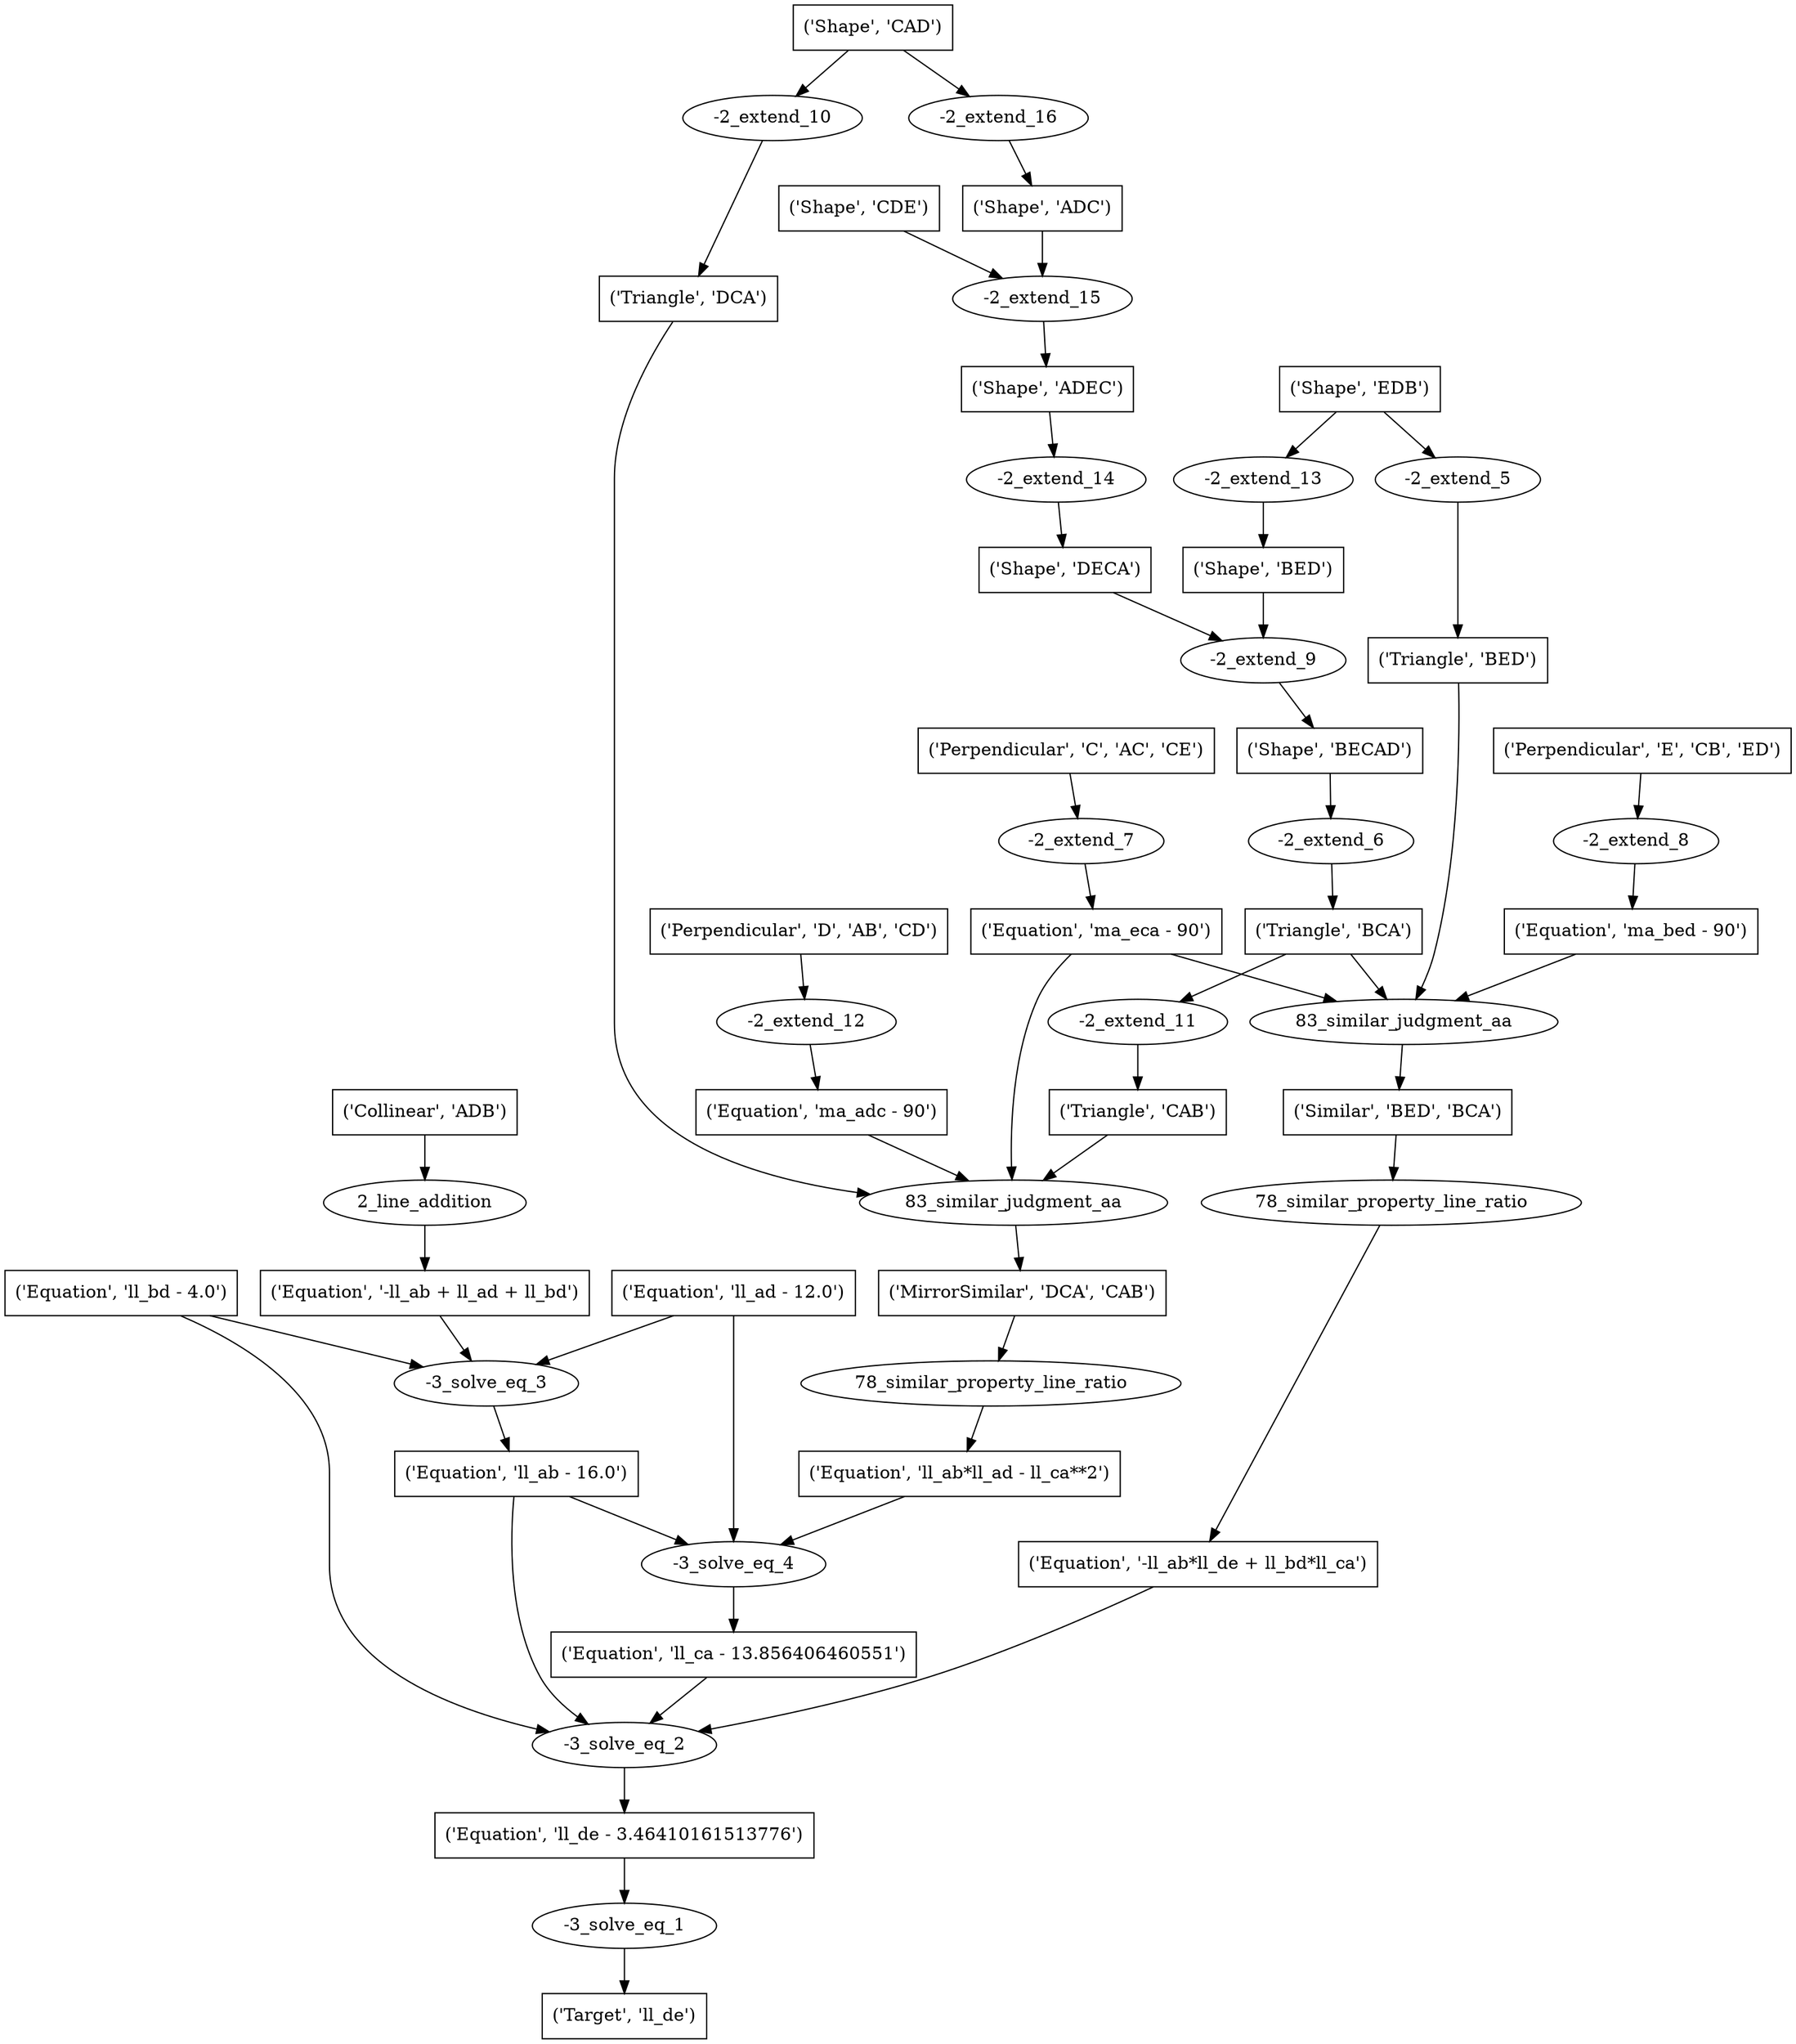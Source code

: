 digraph 86 {
	0 [label="('Target', 'll_de')" shape=box]
	1 [label="-3_solve_eq_1"]
	1 -> 0
	2 [label="('Equation', 'll_de - 3.46410161513776')" shape=box]
	2 -> 1
	3 [label="-3_solve_eq_2"]
	3 -> 2
	4 [label="('Equation', 'll_bd - 4.0')" shape=box]
	4 -> 3
	5 [label="('Equation', 'll_ab - 16.0')" shape=box]
	5 -> 3
	6 [label="('Equation', '-ll_ab*ll_de + ll_bd*ll_ca')" shape=box]
	6 -> 3
	7 [label="('Equation', 'll_ca - 13.856406460551')" shape=box]
	7 -> 3
	8 [label="-3_solve_eq_3"]
	8 -> 5
	9 [label="('Equation', 'll_ad - 12.0')" shape=box]
	9 -> 8
	4 -> 8
	10 [label="('Equation', '-ll_ab + ll_ad + ll_bd')" shape=box]
	10 -> 8
	11 [label="78_similar_property_line_ratio"]
	11 -> 6
	12 [label="('Similar', 'BED', 'BCA')" shape=box]
	12 -> 11
	13 [label="-3_solve_eq_4"]
	13 -> 7
	9 -> 13
	5 -> 13
	14 [label="('Equation', 'll_ab*ll_ad - ll_ca**2')" shape=box]
	14 -> 13
	15 [label="2_line_addition"]
	15 -> 10
	16 [label="('Collinear', 'ADB')" shape=box]
	16 -> 15
	17 [label="83_similar_judgment_aa"]
	17 -> 12
	18 [label="('Triangle', 'BED')" shape=box]
	18 -> 17
	19 [label="('Triangle', 'BCA')" shape=box]
	19 -> 17
	20 [label="('Equation', 'ma_eca - 90')" shape=box]
	20 -> 17
	21 [label="('Equation', 'ma_bed - 90')" shape=box]
	21 -> 17
	22 [label="78_similar_property_line_ratio"]
	22 -> 14
	23 [label="('MirrorSimilar', 'DCA', 'CAB')" shape=box]
	23 -> 22
	24 [label="-2_extend_5"]
	24 -> 18
	25 [label="('Shape', 'EDB')" shape=box]
	25 -> 24
	26 [label="-2_extend_6"]
	26 -> 19
	27 [label="('Shape', 'BECAD')" shape=box]
	27 -> 26
	28 [label="-2_extend_7"]
	28 -> 20
	29 [label="('Perpendicular', 'C', 'AC', 'CE')" shape=box]
	29 -> 28
	30 [label="-2_extend_8"]
	30 -> 21
	31 [label="('Perpendicular', 'E', 'CB', 'ED')" shape=box]
	31 -> 30
	32 [label="83_similar_judgment_aa"]
	32 -> 23
	33 [label="('Triangle', 'DCA')" shape=box]
	33 -> 32
	34 [label="('Triangle', 'CAB')" shape=box]
	34 -> 32
	20 -> 32
	35 [label="('Equation', 'ma_adc - 90')" shape=box]
	35 -> 32
	36 [label="-2_extend_9"]
	36 -> 27
	37 [label="('Shape', 'BED')" shape=box]
	37 -> 36
	38 [label="('Shape', 'DECA')" shape=box]
	38 -> 36
	39 [label="-2_extend_10"]
	39 -> 33
	40 [label="('Shape', 'CAD')" shape=box]
	40 -> 39
	41 [label="-2_extend_11"]
	41 -> 34
	19 -> 41
	42 [label="-2_extend_12"]
	42 -> 35
	43 [label="('Perpendicular', 'D', 'AB', 'CD')" shape=box]
	43 -> 42
	44 [label="-2_extend_13"]
	44 -> 37
	25 -> 44
	45 [label="-2_extend_14"]
	45 -> 38
	46 [label="('Shape', 'ADEC')" shape=box]
	46 -> 45
	47 [label="-2_extend_15"]
	47 -> 46
	48 [label="('Shape', 'ADC')" shape=box]
	48 -> 47
	49 [label="('Shape', 'CDE')" shape=box]
	49 -> 47
	50 [label="-2_extend_16"]
	50 -> 48
	40 -> 50
}
